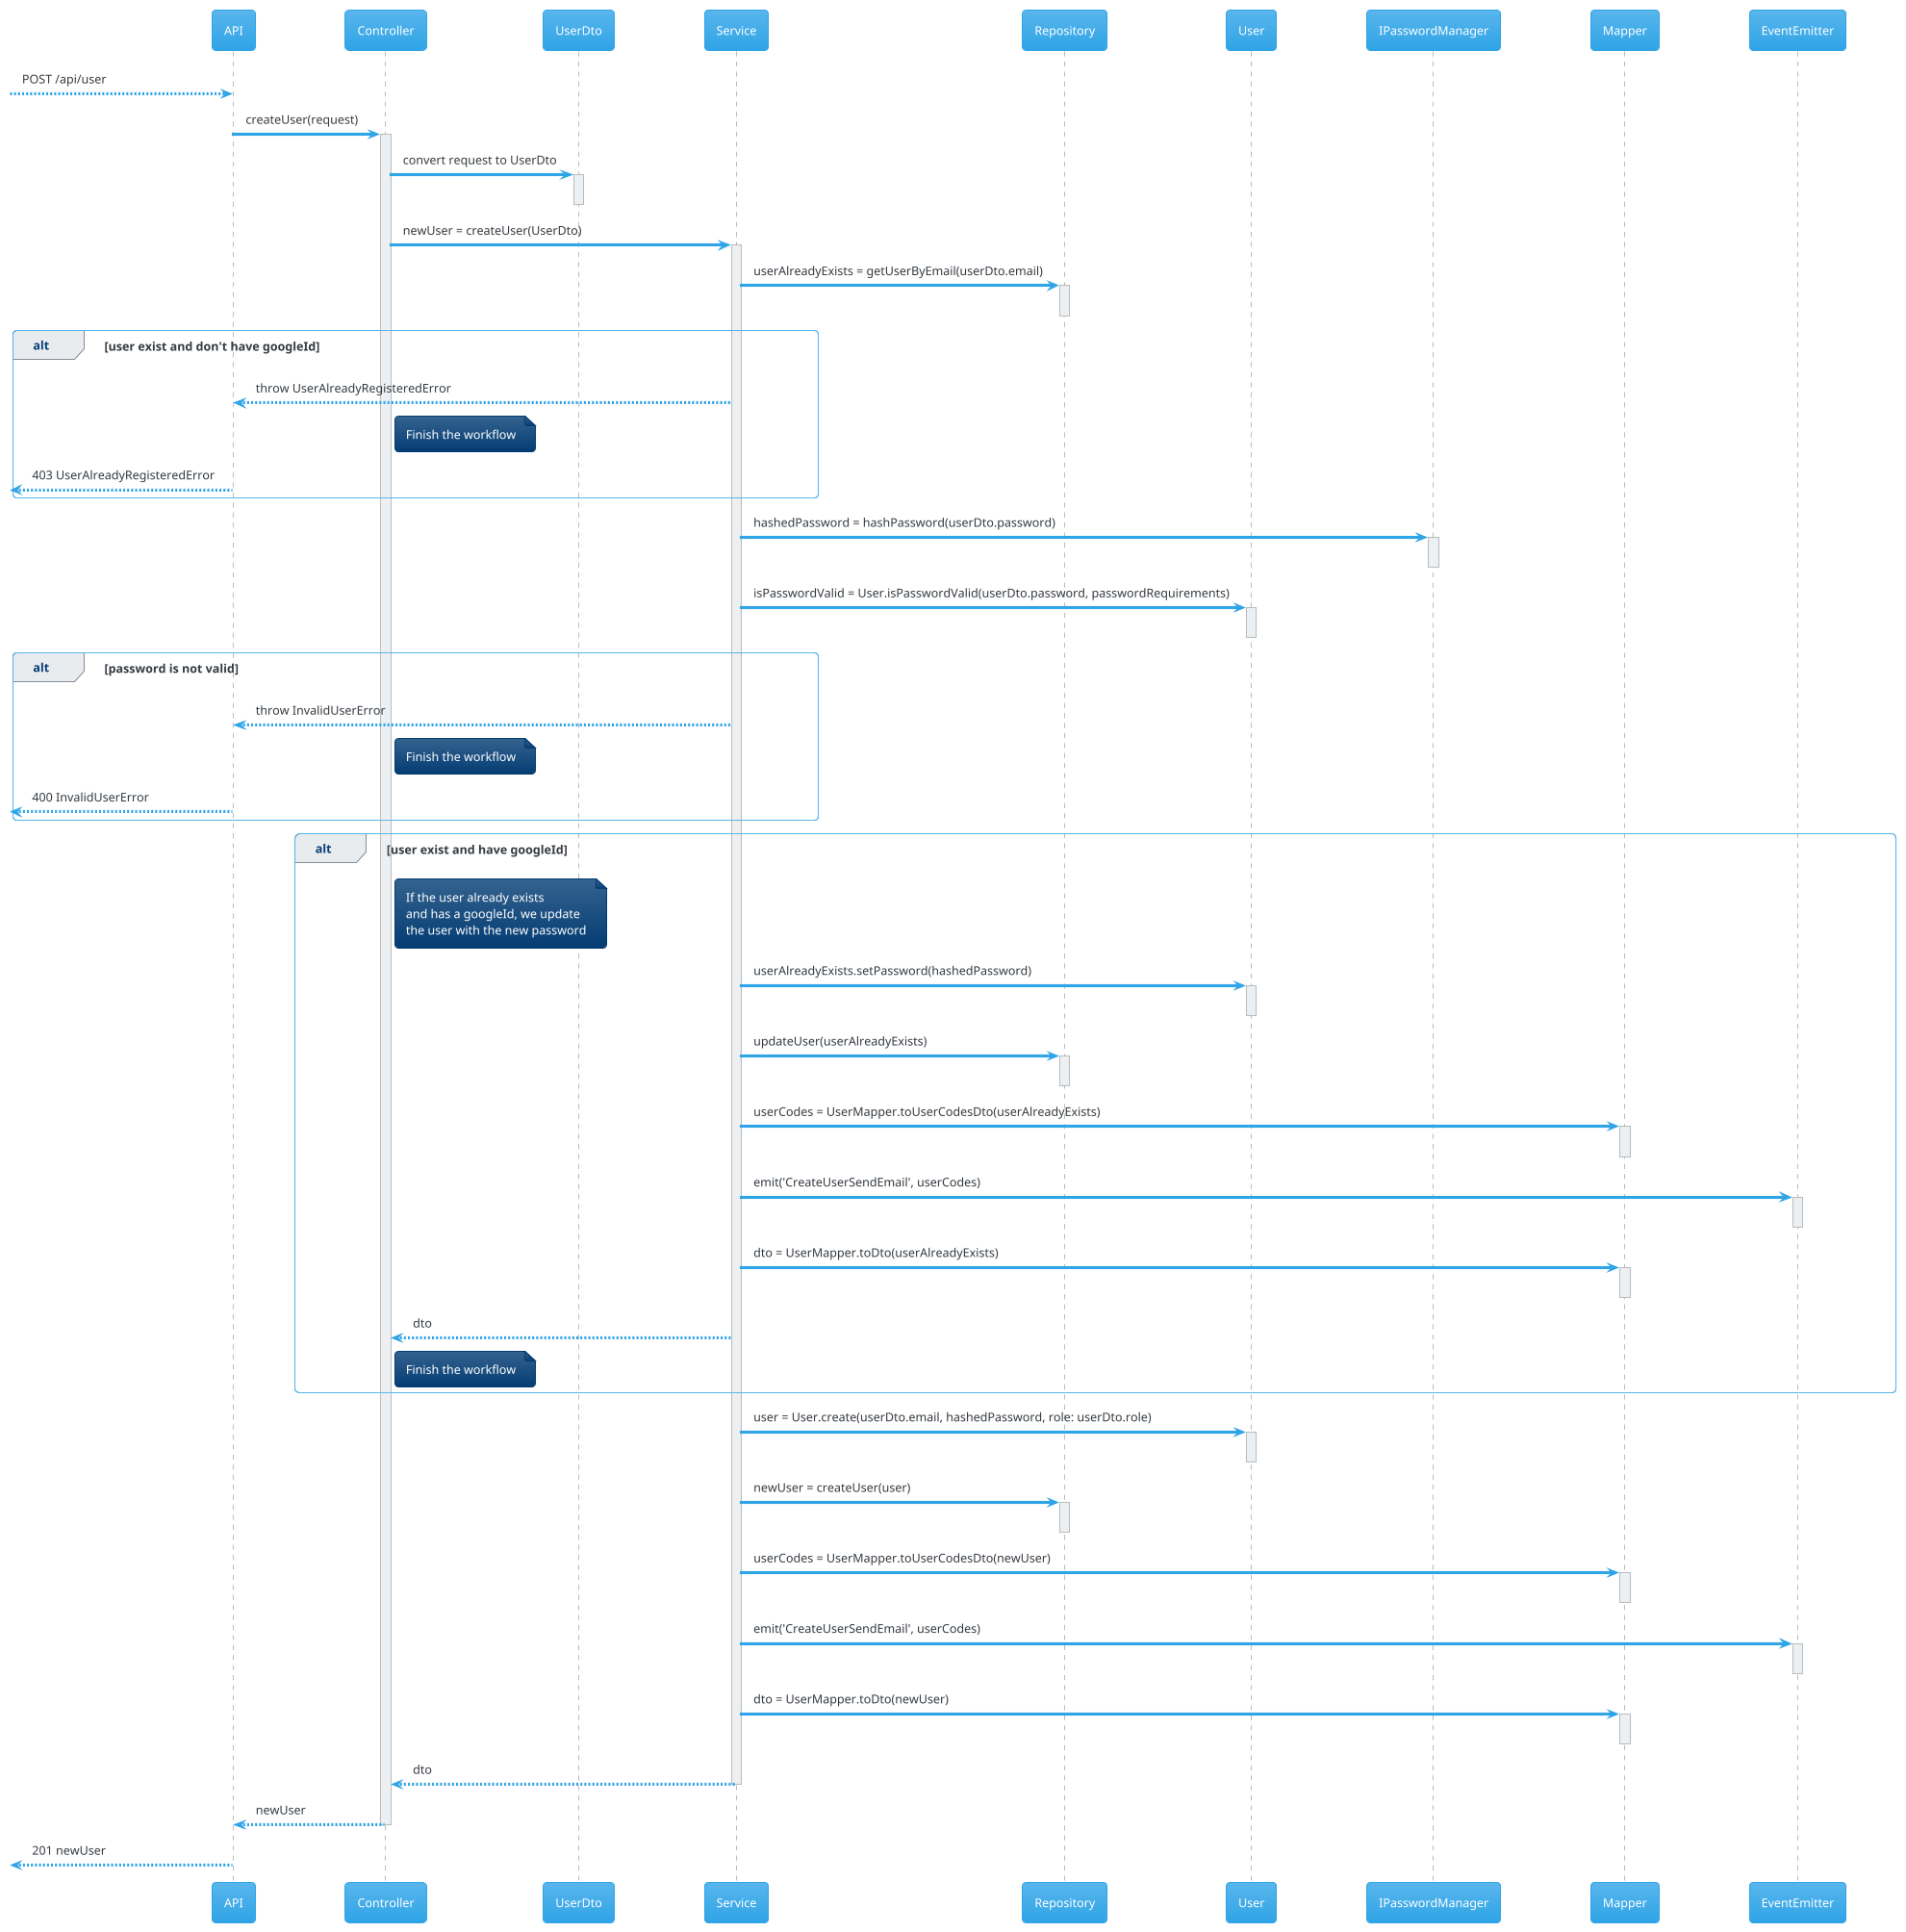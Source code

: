 @startuml
!theme cerulean
participant "API" as API
participant "Controller" as Ctrl
participant "UserDto" as Dto
participant "Service" as Service
participant "Repository" as Repo
participant "User" as User
participant "IPasswordManager" as PassManager
participant "Mapper" as Mapper
participant "EventEmitter" as Emitter

--> API: POST /api/user
API -> Ctrl: createUser(request)
activate Ctrl
Ctrl -> Dto: convert request to UserDto
activate Dto
deactivate Dto
Ctrl -> Service: newUser = createUser(UserDto)
activate Service
Service -> Repo: userAlreadyExists = getUserByEmail(userDto.email)
activate Repo
deactivate Repo
alt user exist and don't have googleId
    Service --> API: throw UserAlreadyRegisteredError
    note right of Ctrl
        Finish the workflow
    end note
    <-- API: 403 UserAlreadyRegisteredError
end
Service -> PassManager: hashedPassword = hashPassword(userDto.password)
activate PassManager
deactivate PassManager

Service -> User: isPasswordValid = User.isPasswordValid(userDto.password, passwordRequirements)
activate User
deactivate User

alt password is not valid
    Service --> API: throw InvalidUserError
    note right of Ctrl
        Finish the workflow
    end note
    <-- API: 400 InvalidUserError
end

alt user exist and have googleId
    note right of Ctrl
        If the user already exists
        and has a googleId, we update
        the user with the new password
    end note

    Service -> User: userAlreadyExists.setPassword(hashedPassword)
    activate User
    deactivate User
    Service -> Repo: updateUser(userAlreadyExists)
    activate Repo
    deactivate Repo
    Service -> Mapper: userCodes = UserMapper.toUserCodesDto(userAlreadyExists)
    activate Mapper
    deactivate Mapper
    Service -> Emitter: emit('CreateUserSendEmail', userCodes)
    activate Emitter
    deactivate Emitter
    Service -> Mapper: dto = UserMapper.toDto(userAlreadyExists)
    activate Mapper
    deactivate Mapper
    Service --> Ctrl: dto
    note right of Ctrl
        Finish the workflow
    end note
end

Service -> User: user = User.create(userDto.email, hashedPassword, role: userDto.role)
activate User
deactivate User
Service -> Repo: newUser = createUser(user)
activate Repo
deactivate Repo
Service -> Mapper: userCodes = UserMapper.toUserCodesDto(newUser)
activate Mapper
deactivate Mapper
Service -> Emitter: emit('CreateUserSendEmail', userCodes)
activate Emitter
deactivate Emitter
Service -> Mapper: dto = UserMapper.toDto(newUser)
activate Mapper
deactivate Mapper
Service --> Ctrl: dto
deactivate Service
Ctrl --> API: newUser
deactivate Ctrl
<-- API : 201 newUser



@enduml